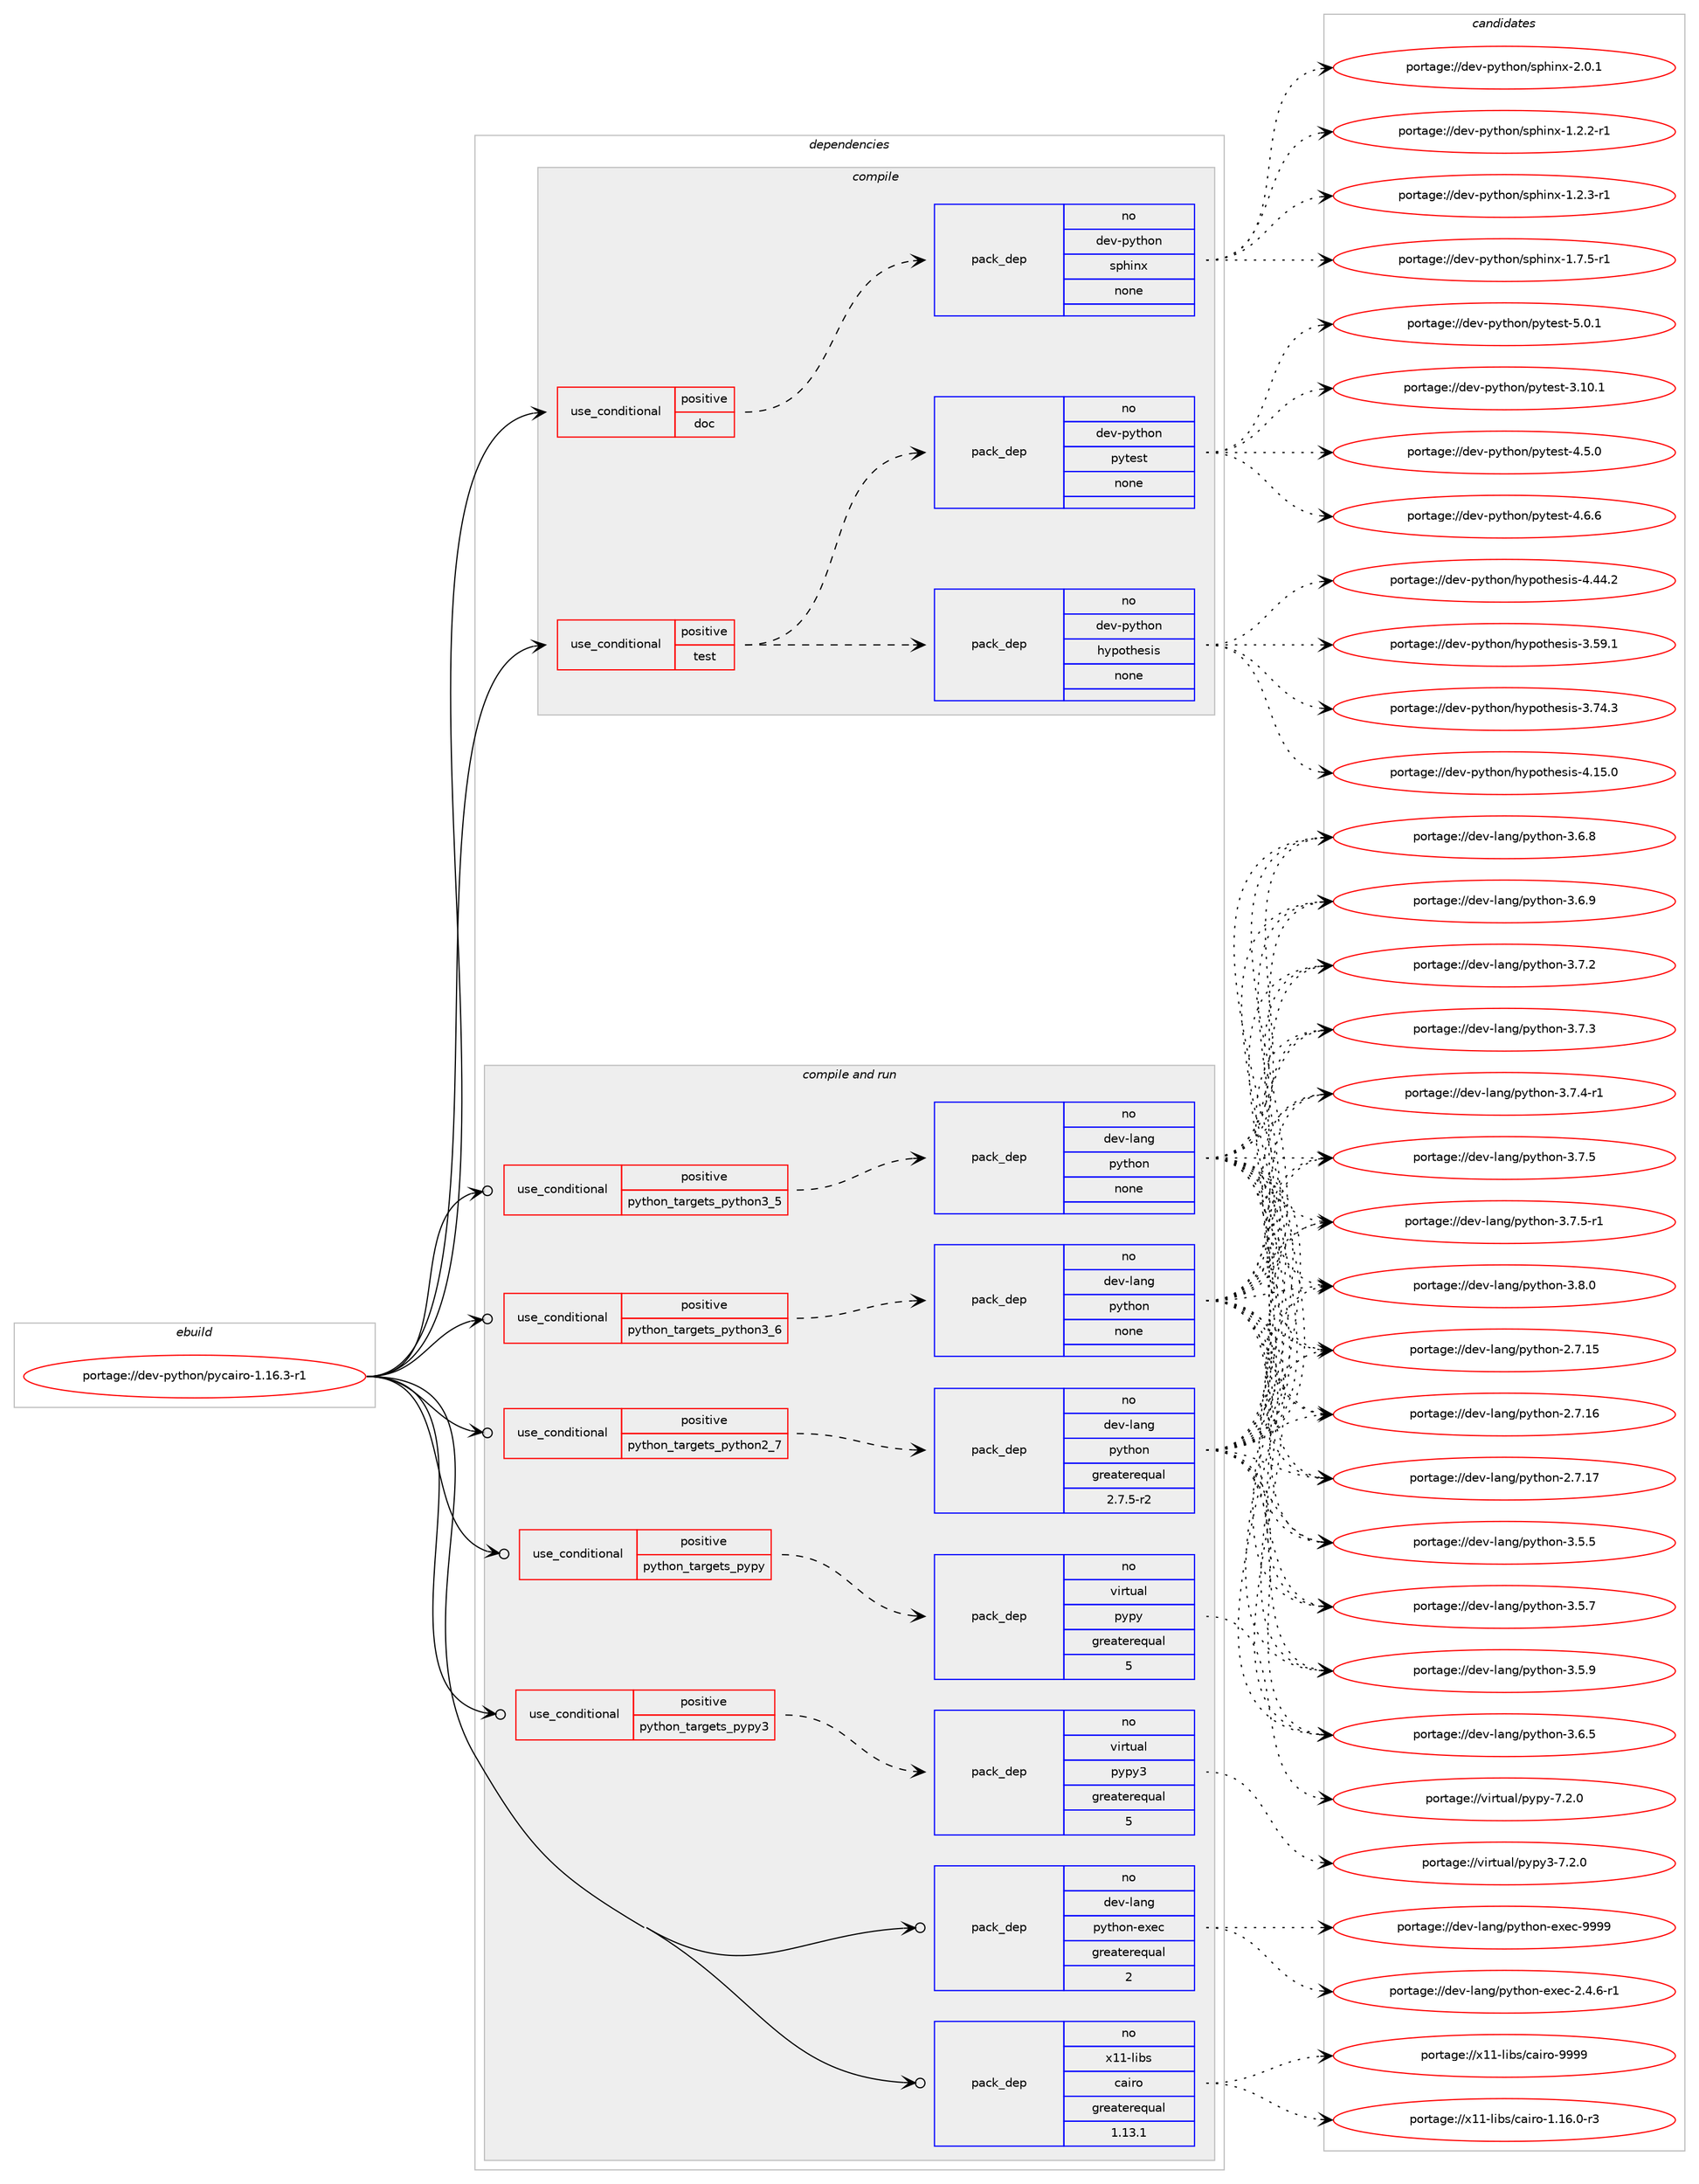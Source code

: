 digraph prolog {

# *************
# Graph options
# *************

newrank=true;
concentrate=true;
compound=true;
graph [rankdir=LR,fontname=Helvetica,fontsize=10,ranksep=1.5];#, ranksep=2.5, nodesep=0.2];
edge  [arrowhead=vee];
node  [fontname=Helvetica,fontsize=10];

# **********
# The ebuild
# **********

subgraph cluster_leftcol {
color=gray;
rank=same;
label=<<i>ebuild</i>>;
id [label="portage://dev-python/pycairo-1.16.3-r1", color=red, width=4, href="../dev-python/pycairo-1.16.3-r1.svg"];
}

# ****************
# The dependencies
# ****************

subgraph cluster_midcol {
color=gray;
label=<<i>dependencies</i>>;
subgraph cluster_compile {
fillcolor="#eeeeee";
style=filled;
label=<<i>compile</i>>;
subgraph cond34678 {
dependency159413 [label=<<TABLE BORDER="0" CELLBORDER="1" CELLSPACING="0" CELLPADDING="4"><TR><TD ROWSPAN="3" CELLPADDING="10">use_conditional</TD></TR><TR><TD>positive</TD></TR><TR><TD>doc</TD></TR></TABLE>>, shape=none, color=red];
subgraph pack121370 {
dependency159414 [label=<<TABLE BORDER="0" CELLBORDER="1" CELLSPACING="0" CELLPADDING="4" WIDTH="220"><TR><TD ROWSPAN="6" CELLPADDING="30">pack_dep</TD></TR><TR><TD WIDTH="110">no</TD></TR><TR><TD>dev-python</TD></TR><TR><TD>sphinx</TD></TR><TR><TD>none</TD></TR><TR><TD></TD></TR></TABLE>>, shape=none, color=blue];
}
dependency159413:e -> dependency159414:w [weight=20,style="dashed",arrowhead="vee"];
}
id:e -> dependency159413:w [weight=20,style="solid",arrowhead="vee"];
subgraph cond34679 {
dependency159415 [label=<<TABLE BORDER="0" CELLBORDER="1" CELLSPACING="0" CELLPADDING="4"><TR><TD ROWSPAN="3" CELLPADDING="10">use_conditional</TD></TR><TR><TD>positive</TD></TR><TR><TD>test</TD></TR></TABLE>>, shape=none, color=red];
subgraph pack121371 {
dependency159416 [label=<<TABLE BORDER="0" CELLBORDER="1" CELLSPACING="0" CELLPADDING="4" WIDTH="220"><TR><TD ROWSPAN="6" CELLPADDING="30">pack_dep</TD></TR><TR><TD WIDTH="110">no</TD></TR><TR><TD>dev-python</TD></TR><TR><TD>pytest</TD></TR><TR><TD>none</TD></TR><TR><TD></TD></TR></TABLE>>, shape=none, color=blue];
}
dependency159415:e -> dependency159416:w [weight=20,style="dashed",arrowhead="vee"];
subgraph pack121372 {
dependency159417 [label=<<TABLE BORDER="0" CELLBORDER="1" CELLSPACING="0" CELLPADDING="4" WIDTH="220"><TR><TD ROWSPAN="6" CELLPADDING="30">pack_dep</TD></TR><TR><TD WIDTH="110">no</TD></TR><TR><TD>dev-python</TD></TR><TR><TD>hypothesis</TD></TR><TR><TD>none</TD></TR><TR><TD></TD></TR></TABLE>>, shape=none, color=blue];
}
dependency159415:e -> dependency159417:w [weight=20,style="dashed",arrowhead="vee"];
}
id:e -> dependency159415:w [weight=20,style="solid",arrowhead="vee"];
}
subgraph cluster_compileandrun {
fillcolor="#eeeeee";
style=filled;
label=<<i>compile and run</i>>;
subgraph cond34680 {
dependency159418 [label=<<TABLE BORDER="0" CELLBORDER="1" CELLSPACING="0" CELLPADDING="4"><TR><TD ROWSPAN="3" CELLPADDING="10">use_conditional</TD></TR><TR><TD>positive</TD></TR><TR><TD>python_targets_pypy</TD></TR></TABLE>>, shape=none, color=red];
subgraph pack121373 {
dependency159419 [label=<<TABLE BORDER="0" CELLBORDER="1" CELLSPACING="0" CELLPADDING="4" WIDTH="220"><TR><TD ROWSPAN="6" CELLPADDING="30">pack_dep</TD></TR><TR><TD WIDTH="110">no</TD></TR><TR><TD>virtual</TD></TR><TR><TD>pypy</TD></TR><TR><TD>greaterequal</TD></TR><TR><TD>5</TD></TR></TABLE>>, shape=none, color=blue];
}
dependency159418:e -> dependency159419:w [weight=20,style="dashed",arrowhead="vee"];
}
id:e -> dependency159418:w [weight=20,style="solid",arrowhead="odotvee"];
subgraph cond34681 {
dependency159420 [label=<<TABLE BORDER="0" CELLBORDER="1" CELLSPACING="0" CELLPADDING="4"><TR><TD ROWSPAN="3" CELLPADDING="10">use_conditional</TD></TR><TR><TD>positive</TD></TR><TR><TD>python_targets_pypy3</TD></TR></TABLE>>, shape=none, color=red];
subgraph pack121374 {
dependency159421 [label=<<TABLE BORDER="0" CELLBORDER="1" CELLSPACING="0" CELLPADDING="4" WIDTH="220"><TR><TD ROWSPAN="6" CELLPADDING="30">pack_dep</TD></TR><TR><TD WIDTH="110">no</TD></TR><TR><TD>virtual</TD></TR><TR><TD>pypy3</TD></TR><TR><TD>greaterequal</TD></TR><TR><TD>5</TD></TR></TABLE>>, shape=none, color=blue];
}
dependency159420:e -> dependency159421:w [weight=20,style="dashed",arrowhead="vee"];
}
id:e -> dependency159420:w [weight=20,style="solid",arrowhead="odotvee"];
subgraph cond34682 {
dependency159422 [label=<<TABLE BORDER="0" CELLBORDER="1" CELLSPACING="0" CELLPADDING="4"><TR><TD ROWSPAN="3" CELLPADDING="10">use_conditional</TD></TR><TR><TD>positive</TD></TR><TR><TD>python_targets_python2_7</TD></TR></TABLE>>, shape=none, color=red];
subgraph pack121375 {
dependency159423 [label=<<TABLE BORDER="0" CELLBORDER="1" CELLSPACING="0" CELLPADDING="4" WIDTH="220"><TR><TD ROWSPAN="6" CELLPADDING="30">pack_dep</TD></TR><TR><TD WIDTH="110">no</TD></TR><TR><TD>dev-lang</TD></TR><TR><TD>python</TD></TR><TR><TD>greaterequal</TD></TR><TR><TD>2.7.5-r2</TD></TR></TABLE>>, shape=none, color=blue];
}
dependency159422:e -> dependency159423:w [weight=20,style="dashed",arrowhead="vee"];
}
id:e -> dependency159422:w [weight=20,style="solid",arrowhead="odotvee"];
subgraph cond34683 {
dependency159424 [label=<<TABLE BORDER="0" CELLBORDER="1" CELLSPACING="0" CELLPADDING="4"><TR><TD ROWSPAN="3" CELLPADDING="10">use_conditional</TD></TR><TR><TD>positive</TD></TR><TR><TD>python_targets_python3_5</TD></TR></TABLE>>, shape=none, color=red];
subgraph pack121376 {
dependency159425 [label=<<TABLE BORDER="0" CELLBORDER="1" CELLSPACING="0" CELLPADDING="4" WIDTH="220"><TR><TD ROWSPAN="6" CELLPADDING="30">pack_dep</TD></TR><TR><TD WIDTH="110">no</TD></TR><TR><TD>dev-lang</TD></TR><TR><TD>python</TD></TR><TR><TD>none</TD></TR><TR><TD></TD></TR></TABLE>>, shape=none, color=blue];
}
dependency159424:e -> dependency159425:w [weight=20,style="dashed",arrowhead="vee"];
}
id:e -> dependency159424:w [weight=20,style="solid",arrowhead="odotvee"];
subgraph cond34684 {
dependency159426 [label=<<TABLE BORDER="0" CELLBORDER="1" CELLSPACING="0" CELLPADDING="4"><TR><TD ROWSPAN="3" CELLPADDING="10">use_conditional</TD></TR><TR><TD>positive</TD></TR><TR><TD>python_targets_python3_6</TD></TR></TABLE>>, shape=none, color=red];
subgraph pack121377 {
dependency159427 [label=<<TABLE BORDER="0" CELLBORDER="1" CELLSPACING="0" CELLPADDING="4" WIDTH="220"><TR><TD ROWSPAN="6" CELLPADDING="30">pack_dep</TD></TR><TR><TD WIDTH="110">no</TD></TR><TR><TD>dev-lang</TD></TR><TR><TD>python</TD></TR><TR><TD>none</TD></TR><TR><TD></TD></TR></TABLE>>, shape=none, color=blue];
}
dependency159426:e -> dependency159427:w [weight=20,style="dashed",arrowhead="vee"];
}
id:e -> dependency159426:w [weight=20,style="solid",arrowhead="odotvee"];
subgraph pack121378 {
dependency159428 [label=<<TABLE BORDER="0" CELLBORDER="1" CELLSPACING="0" CELLPADDING="4" WIDTH="220"><TR><TD ROWSPAN="6" CELLPADDING="30">pack_dep</TD></TR><TR><TD WIDTH="110">no</TD></TR><TR><TD>dev-lang</TD></TR><TR><TD>python-exec</TD></TR><TR><TD>greaterequal</TD></TR><TR><TD>2</TD></TR></TABLE>>, shape=none, color=blue];
}
id:e -> dependency159428:w [weight=20,style="solid",arrowhead="odotvee"];
subgraph pack121379 {
dependency159429 [label=<<TABLE BORDER="0" CELLBORDER="1" CELLSPACING="0" CELLPADDING="4" WIDTH="220"><TR><TD ROWSPAN="6" CELLPADDING="30">pack_dep</TD></TR><TR><TD WIDTH="110">no</TD></TR><TR><TD>x11-libs</TD></TR><TR><TD>cairo</TD></TR><TR><TD>greaterequal</TD></TR><TR><TD>1.13.1</TD></TR></TABLE>>, shape=none, color=blue];
}
id:e -> dependency159429:w [weight=20,style="solid",arrowhead="odotvee"];
}
subgraph cluster_run {
fillcolor="#eeeeee";
style=filled;
label=<<i>run</i>>;
}
}

# **************
# The candidates
# **************

subgraph cluster_choices {
rank=same;
color=gray;
label=<<i>candidates</i>>;

subgraph choice121370 {
color=black;
nodesep=1;
choiceportage10010111845112121116104111110471151121041051101204549465046504511449 [label="portage://dev-python/sphinx-1.2.2-r1", color=red, width=4,href="../dev-python/sphinx-1.2.2-r1.svg"];
choiceportage10010111845112121116104111110471151121041051101204549465046514511449 [label="portage://dev-python/sphinx-1.2.3-r1", color=red, width=4,href="../dev-python/sphinx-1.2.3-r1.svg"];
choiceportage10010111845112121116104111110471151121041051101204549465546534511449 [label="portage://dev-python/sphinx-1.7.5-r1", color=red, width=4,href="../dev-python/sphinx-1.7.5-r1.svg"];
choiceportage1001011184511212111610411111047115112104105110120455046484649 [label="portage://dev-python/sphinx-2.0.1", color=red, width=4,href="../dev-python/sphinx-2.0.1.svg"];
dependency159414:e -> choiceportage10010111845112121116104111110471151121041051101204549465046504511449:w [style=dotted,weight="100"];
dependency159414:e -> choiceportage10010111845112121116104111110471151121041051101204549465046514511449:w [style=dotted,weight="100"];
dependency159414:e -> choiceportage10010111845112121116104111110471151121041051101204549465546534511449:w [style=dotted,weight="100"];
dependency159414:e -> choiceportage1001011184511212111610411111047115112104105110120455046484649:w [style=dotted,weight="100"];
}
subgraph choice121371 {
color=black;
nodesep=1;
choiceportage100101118451121211161041111104711212111610111511645514649484649 [label="portage://dev-python/pytest-3.10.1", color=red, width=4,href="../dev-python/pytest-3.10.1.svg"];
choiceportage1001011184511212111610411111047112121116101115116455246534648 [label="portage://dev-python/pytest-4.5.0", color=red, width=4,href="../dev-python/pytest-4.5.0.svg"];
choiceportage1001011184511212111610411111047112121116101115116455246544654 [label="portage://dev-python/pytest-4.6.6", color=red, width=4,href="../dev-python/pytest-4.6.6.svg"];
choiceportage1001011184511212111610411111047112121116101115116455346484649 [label="portage://dev-python/pytest-5.0.1", color=red, width=4,href="../dev-python/pytest-5.0.1.svg"];
dependency159416:e -> choiceportage100101118451121211161041111104711212111610111511645514649484649:w [style=dotted,weight="100"];
dependency159416:e -> choiceportage1001011184511212111610411111047112121116101115116455246534648:w [style=dotted,weight="100"];
dependency159416:e -> choiceportage1001011184511212111610411111047112121116101115116455246544654:w [style=dotted,weight="100"];
dependency159416:e -> choiceportage1001011184511212111610411111047112121116101115116455346484649:w [style=dotted,weight="100"];
}
subgraph choice121372 {
color=black;
nodesep=1;
choiceportage100101118451121211161041111104710412111211111610410111510511545514653574649 [label="portage://dev-python/hypothesis-3.59.1", color=red, width=4,href="../dev-python/hypothesis-3.59.1.svg"];
choiceportage100101118451121211161041111104710412111211111610410111510511545514655524651 [label="portage://dev-python/hypothesis-3.74.3", color=red, width=4,href="../dev-python/hypothesis-3.74.3.svg"];
choiceportage100101118451121211161041111104710412111211111610410111510511545524649534648 [label="portage://dev-python/hypothesis-4.15.0", color=red, width=4,href="../dev-python/hypothesis-4.15.0.svg"];
choiceportage100101118451121211161041111104710412111211111610410111510511545524652524650 [label="portage://dev-python/hypothesis-4.44.2", color=red, width=4,href="../dev-python/hypothesis-4.44.2.svg"];
dependency159417:e -> choiceportage100101118451121211161041111104710412111211111610410111510511545514653574649:w [style=dotted,weight="100"];
dependency159417:e -> choiceportage100101118451121211161041111104710412111211111610410111510511545514655524651:w [style=dotted,weight="100"];
dependency159417:e -> choiceportage100101118451121211161041111104710412111211111610410111510511545524649534648:w [style=dotted,weight="100"];
dependency159417:e -> choiceportage100101118451121211161041111104710412111211111610410111510511545524652524650:w [style=dotted,weight="100"];
}
subgraph choice121373 {
color=black;
nodesep=1;
choiceportage1181051141161179710847112121112121455546504648 [label="portage://virtual/pypy-7.2.0", color=red, width=4,href="../virtual/pypy-7.2.0.svg"];
dependency159419:e -> choiceportage1181051141161179710847112121112121455546504648:w [style=dotted,weight="100"];
}
subgraph choice121374 {
color=black;
nodesep=1;
choiceportage118105114116117971084711212111212151455546504648 [label="portage://virtual/pypy3-7.2.0", color=red, width=4,href="../virtual/pypy3-7.2.0.svg"];
dependency159421:e -> choiceportage118105114116117971084711212111212151455546504648:w [style=dotted,weight="100"];
}
subgraph choice121375 {
color=black;
nodesep=1;
choiceportage10010111845108971101034711212111610411111045504655464953 [label="portage://dev-lang/python-2.7.15", color=red, width=4,href="../dev-lang/python-2.7.15.svg"];
choiceportage10010111845108971101034711212111610411111045504655464954 [label="portage://dev-lang/python-2.7.16", color=red, width=4,href="../dev-lang/python-2.7.16.svg"];
choiceportage10010111845108971101034711212111610411111045504655464955 [label="portage://dev-lang/python-2.7.17", color=red, width=4,href="../dev-lang/python-2.7.17.svg"];
choiceportage100101118451089711010347112121116104111110455146534653 [label="portage://dev-lang/python-3.5.5", color=red, width=4,href="../dev-lang/python-3.5.5.svg"];
choiceportage100101118451089711010347112121116104111110455146534655 [label="portage://dev-lang/python-3.5.7", color=red, width=4,href="../dev-lang/python-3.5.7.svg"];
choiceportage100101118451089711010347112121116104111110455146534657 [label="portage://dev-lang/python-3.5.9", color=red, width=4,href="../dev-lang/python-3.5.9.svg"];
choiceportage100101118451089711010347112121116104111110455146544653 [label="portage://dev-lang/python-3.6.5", color=red, width=4,href="../dev-lang/python-3.6.5.svg"];
choiceportage100101118451089711010347112121116104111110455146544656 [label="portage://dev-lang/python-3.6.8", color=red, width=4,href="../dev-lang/python-3.6.8.svg"];
choiceportage100101118451089711010347112121116104111110455146544657 [label="portage://dev-lang/python-3.6.9", color=red, width=4,href="../dev-lang/python-3.6.9.svg"];
choiceportage100101118451089711010347112121116104111110455146554650 [label="portage://dev-lang/python-3.7.2", color=red, width=4,href="../dev-lang/python-3.7.2.svg"];
choiceportage100101118451089711010347112121116104111110455146554651 [label="portage://dev-lang/python-3.7.3", color=red, width=4,href="../dev-lang/python-3.7.3.svg"];
choiceportage1001011184510897110103471121211161041111104551465546524511449 [label="portage://dev-lang/python-3.7.4-r1", color=red, width=4,href="../dev-lang/python-3.7.4-r1.svg"];
choiceportage100101118451089711010347112121116104111110455146554653 [label="portage://dev-lang/python-3.7.5", color=red, width=4,href="../dev-lang/python-3.7.5.svg"];
choiceportage1001011184510897110103471121211161041111104551465546534511449 [label="portage://dev-lang/python-3.7.5-r1", color=red, width=4,href="../dev-lang/python-3.7.5-r1.svg"];
choiceportage100101118451089711010347112121116104111110455146564648 [label="portage://dev-lang/python-3.8.0", color=red, width=4,href="../dev-lang/python-3.8.0.svg"];
dependency159423:e -> choiceportage10010111845108971101034711212111610411111045504655464953:w [style=dotted,weight="100"];
dependency159423:e -> choiceportage10010111845108971101034711212111610411111045504655464954:w [style=dotted,weight="100"];
dependency159423:e -> choiceportage10010111845108971101034711212111610411111045504655464955:w [style=dotted,weight="100"];
dependency159423:e -> choiceportage100101118451089711010347112121116104111110455146534653:w [style=dotted,weight="100"];
dependency159423:e -> choiceportage100101118451089711010347112121116104111110455146534655:w [style=dotted,weight="100"];
dependency159423:e -> choiceportage100101118451089711010347112121116104111110455146534657:w [style=dotted,weight="100"];
dependency159423:e -> choiceportage100101118451089711010347112121116104111110455146544653:w [style=dotted,weight="100"];
dependency159423:e -> choiceportage100101118451089711010347112121116104111110455146544656:w [style=dotted,weight="100"];
dependency159423:e -> choiceportage100101118451089711010347112121116104111110455146544657:w [style=dotted,weight="100"];
dependency159423:e -> choiceportage100101118451089711010347112121116104111110455146554650:w [style=dotted,weight="100"];
dependency159423:e -> choiceportage100101118451089711010347112121116104111110455146554651:w [style=dotted,weight="100"];
dependency159423:e -> choiceportage1001011184510897110103471121211161041111104551465546524511449:w [style=dotted,weight="100"];
dependency159423:e -> choiceportage100101118451089711010347112121116104111110455146554653:w [style=dotted,weight="100"];
dependency159423:e -> choiceportage1001011184510897110103471121211161041111104551465546534511449:w [style=dotted,weight="100"];
dependency159423:e -> choiceportage100101118451089711010347112121116104111110455146564648:w [style=dotted,weight="100"];
}
subgraph choice121376 {
color=black;
nodesep=1;
choiceportage10010111845108971101034711212111610411111045504655464953 [label="portage://dev-lang/python-2.7.15", color=red, width=4,href="../dev-lang/python-2.7.15.svg"];
choiceportage10010111845108971101034711212111610411111045504655464954 [label="portage://dev-lang/python-2.7.16", color=red, width=4,href="../dev-lang/python-2.7.16.svg"];
choiceportage10010111845108971101034711212111610411111045504655464955 [label="portage://dev-lang/python-2.7.17", color=red, width=4,href="../dev-lang/python-2.7.17.svg"];
choiceportage100101118451089711010347112121116104111110455146534653 [label="portage://dev-lang/python-3.5.5", color=red, width=4,href="../dev-lang/python-3.5.5.svg"];
choiceportage100101118451089711010347112121116104111110455146534655 [label="portage://dev-lang/python-3.5.7", color=red, width=4,href="../dev-lang/python-3.5.7.svg"];
choiceportage100101118451089711010347112121116104111110455146534657 [label="portage://dev-lang/python-3.5.9", color=red, width=4,href="../dev-lang/python-3.5.9.svg"];
choiceportage100101118451089711010347112121116104111110455146544653 [label="portage://dev-lang/python-3.6.5", color=red, width=4,href="../dev-lang/python-3.6.5.svg"];
choiceportage100101118451089711010347112121116104111110455146544656 [label="portage://dev-lang/python-3.6.8", color=red, width=4,href="../dev-lang/python-3.6.8.svg"];
choiceportage100101118451089711010347112121116104111110455146544657 [label="portage://dev-lang/python-3.6.9", color=red, width=4,href="../dev-lang/python-3.6.9.svg"];
choiceportage100101118451089711010347112121116104111110455146554650 [label="portage://dev-lang/python-3.7.2", color=red, width=4,href="../dev-lang/python-3.7.2.svg"];
choiceportage100101118451089711010347112121116104111110455146554651 [label="portage://dev-lang/python-3.7.3", color=red, width=4,href="../dev-lang/python-3.7.3.svg"];
choiceportage1001011184510897110103471121211161041111104551465546524511449 [label="portage://dev-lang/python-3.7.4-r1", color=red, width=4,href="../dev-lang/python-3.7.4-r1.svg"];
choiceportage100101118451089711010347112121116104111110455146554653 [label="portage://dev-lang/python-3.7.5", color=red, width=4,href="../dev-lang/python-3.7.5.svg"];
choiceportage1001011184510897110103471121211161041111104551465546534511449 [label="portage://dev-lang/python-3.7.5-r1", color=red, width=4,href="../dev-lang/python-3.7.5-r1.svg"];
choiceportage100101118451089711010347112121116104111110455146564648 [label="portage://dev-lang/python-3.8.0", color=red, width=4,href="../dev-lang/python-3.8.0.svg"];
dependency159425:e -> choiceportage10010111845108971101034711212111610411111045504655464953:w [style=dotted,weight="100"];
dependency159425:e -> choiceportage10010111845108971101034711212111610411111045504655464954:w [style=dotted,weight="100"];
dependency159425:e -> choiceportage10010111845108971101034711212111610411111045504655464955:w [style=dotted,weight="100"];
dependency159425:e -> choiceportage100101118451089711010347112121116104111110455146534653:w [style=dotted,weight="100"];
dependency159425:e -> choiceportage100101118451089711010347112121116104111110455146534655:w [style=dotted,weight="100"];
dependency159425:e -> choiceportage100101118451089711010347112121116104111110455146534657:w [style=dotted,weight="100"];
dependency159425:e -> choiceportage100101118451089711010347112121116104111110455146544653:w [style=dotted,weight="100"];
dependency159425:e -> choiceportage100101118451089711010347112121116104111110455146544656:w [style=dotted,weight="100"];
dependency159425:e -> choiceportage100101118451089711010347112121116104111110455146544657:w [style=dotted,weight="100"];
dependency159425:e -> choiceportage100101118451089711010347112121116104111110455146554650:w [style=dotted,weight="100"];
dependency159425:e -> choiceportage100101118451089711010347112121116104111110455146554651:w [style=dotted,weight="100"];
dependency159425:e -> choiceportage1001011184510897110103471121211161041111104551465546524511449:w [style=dotted,weight="100"];
dependency159425:e -> choiceportage100101118451089711010347112121116104111110455146554653:w [style=dotted,weight="100"];
dependency159425:e -> choiceportage1001011184510897110103471121211161041111104551465546534511449:w [style=dotted,weight="100"];
dependency159425:e -> choiceportage100101118451089711010347112121116104111110455146564648:w [style=dotted,weight="100"];
}
subgraph choice121377 {
color=black;
nodesep=1;
choiceportage10010111845108971101034711212111610411111045504655464953 [label="portage://dev-lang/python-2.7.15", color=red, width=4,href="../dev-lang/python-2.7.15.svg"];
choiceportage10010111845108971101034711212111610411111045504655464954 [label="portage://dev-lang/python-2.7.16", color=red, width=4,href="../dev-lang/python-2.7.16.svg"];
choiceportage10010111845108971101034711212111610411111045504655464955 [label="portage://dev-lang/python-2.7.17", color=red, width=4,href="../dev-lang/python-2.7.17.svg"];
choiceportage100101118451089711010347112121116104111110455146534653 [label="portage://dev-lang/python-3.5.5", color=red, width=4,href="../dev-lang/python-3.5.5.svg"];
choiceportage100101118451089711010347112121116104111110455146534655 [label="portage://dev-lang/python-3.5.7", color=red, width=4,href="../dev-lang/python-3.5.7.svg"];
choiceportage100101118451089711010347112121116104111110455146534657 [label="portage://dev-lang/python-3.5.9", color=red, width=4,href="../dev-lang/python-3.5.9.svg"];
choiceportage100101118451089711010347112121116104111110455146544653 [label="portage://dev-lang/python-3.6.5", color=red, width=4,href="../dev-lang/python-3.6.5.svg"];
choiceportage100101118451089711010347112121116104111110455146544656 [label="portage://dev-lang/python-3.6.8", color=red, width=4,href="../dev-lang/python-3.6.8.svg"];
choiceportage100101118451089711010347112121116104111110455146544657 [label="portage://dev-lang/python-3.6.9", color=red, width=4,href="../dev-lang/python-3.6.9.svg"];
choiceportage100101118451089711010347112121116104111110455146554650 [label="portage://dev-lang/python-3.7.2", color=red, width=4,href="../dev-lang/python-3.7.2.svg"];
choiceportage100101118451089711010347112121116104111110455146554651 [label="portage://dev-lang/python-3.7.3", color=red, width=4,href="../dev-lang/python-3.7.3.svg"];
choiceportage1001011184510897110103471121211161041111104551465546524511449 [label="portage://dev-lang/python-3.7.4-r1", color=red, width=4,href="../dev-lang/python-3.7.4-r1.svg"];
choiceportage100101118451089711010347112121116104111110455146554653 [label="portage://dev-lang/python-3.7.5", color=red, width=4,href="../dev-lang/python-3.7.5.svg"];
choiceportage1001011184510897110103471121211161041111104551465546534511449 [label="portage://dev-lang/python-3.7.5-r1", color=red, width=4,href="../dev-lang/python-3.7.5-r1.svg"];
choiceportage100101118451089711010347112121116104111110455146564648 [label="portage://dev-lang/python-3.8.0", color=red, width=4,href="../dev-lang/python-3.8.0.svg"];
dependency159427:e -> choiceportage10010111845108971101034711212111610411111045504655464953:w [style=dotted,weight="100"];
dependency159427:e -> choiceportage10010111845108971101034711212111610411111045504655464954:w [style=dotted,weight="100"];
dependency159427:e -> choiceportage10010111845108971101034711212111610411111045504655464955:w [style=dotted,weight="100"];
dependency159427:e -> choiceportage100101118451089711010347112121116104111110455146534653:w [style=dotted,weight="100"];
dependency159427:e -> choiceportage100101118451089711010347112121116104111110455146534655:w [style=dotted,weight="100"];
dependency159427:e -> choiceportage100101118451089711010347112121116104111110455146534657:w [style=dotted,weight="100"];
dependency159427:e -> choiceportage100101118451089711010347112121116104111110455146544653:w [style=dotted,weight="100"];
dependency159427:e -> choiceportage100101118451089711010347112121116104111110455146544656:w [style=dotted,weight="100"];
dependency159427:e -> choiceportage100101118451089711010347112121116104111110455146544657:w [style=dotted,weight="100"];
dependency159427:e -> choiceportage100101118451089711010347112121116104111110455146554650:w [style=dotted,weight="100"];
dependency159427:e -> choiceportage100101118451089711010347112121116104111110455146554651:w [style=dotted,weight="100"];
dependency159427:e -> choiceportage1001011184510897110103471121211161041111104551465546524511449:w [style=dotted,weight="100"];
dependency159427:e -> choiceportage100101118451089711010347112121116104111110455146554653:w [style=dotted,weight="100"];
dependency159427:e -> choiceportage1001011184510897110103471121211161041111104551465546534511449:w [style=dotted,weight="100"];
dependency159427:e -> choiceportage100101118451089711010347112121116104111110455146564648:w [style=dotted,weight="100"];
}
subgraph choice121378 {
color=black;
nodesep=1;
choiceportage10010111845108971101034711212111610411111045101120101994550465246544511449 [label="portage://dev-lang/python-exec-2.4.6-r1", color=red, width=4,href="../dev-lang/python-exec-2.4.6-r1.svg"];
choiceportage10010111845108971101034711212111610411111045101120101994557575757 [label="portage://dev-lang/python-exec-9999", color=red, width=4,href="../dev-lang/python-exec-9999.svg"];
dependency159428:e -> choiceportage10010111845108971101034711212111610411111045101120101994550465246544511449:w [style=dotted,weight="100"];
dependency159428:e -> choiceportage10010111845108971101034711212111610411111045101120101994557575757:w [style=dotted,weight="100"];
}
subgraph choice121379 {
color=black;
nodesep=1;
choiceportage12049494510810598115479997105114111454946495446484511451 [label="portage://x11-libs/cairo-1.16.0-r3", color=red, width=4,href="../x11-libs/cairo-1.16.0-r3.svg"];
choiceportage120494945108105981154799971051141114557575757 [label="portage://x11-libs/cairo-9999", color=red, width=4,href="../x11-libs/cairo-9999.svg"];
dependency159429:e -> choiceportage12049494510810598115479997105114111454946495446484511451:w [style=dotted,weight="100"];
dependency159429:e -> choiceportage120494945108105981154799971051141114557575757:w [style=dotted,weight="100"];
}
}

}
